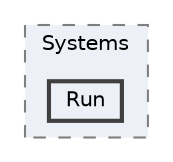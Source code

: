 digraph "src/BadScript2.Console/BadScript2.ConsoleCore/Systems/Run"
{
 // LATEX_PDF_SIZE
  bgcolor="transparent";
  edge [fontname=Helvetica,fontsize=10,labelfontname=Helvetica,labelfontsize=10];
  node [fontname=Helvetica,fontsize=10,shape=box,height=0.2,width=0.4];
  compound=true
  subgraph clusterdir_1d6f508a259c8a2ec4e74522addb096a {
    graph [ bgcolor="#edf0f7", pencolor="grey50", label="Systems", fontname=Helvetica,fontsize=10 style="filled,dashed", URL="dir_1d6f508a259c8a2ec4e74522addb096a.html",tooltip=""]
  dir_1a95a9ff27097fdef5caf3069530b662 [label="Run", fillcolor="#edf0f7", color="grey25", style="filled,bold", URL="dir_1a95a9ff27097fdef5caf3069530b662.html",tooltip=""];
  }
}
